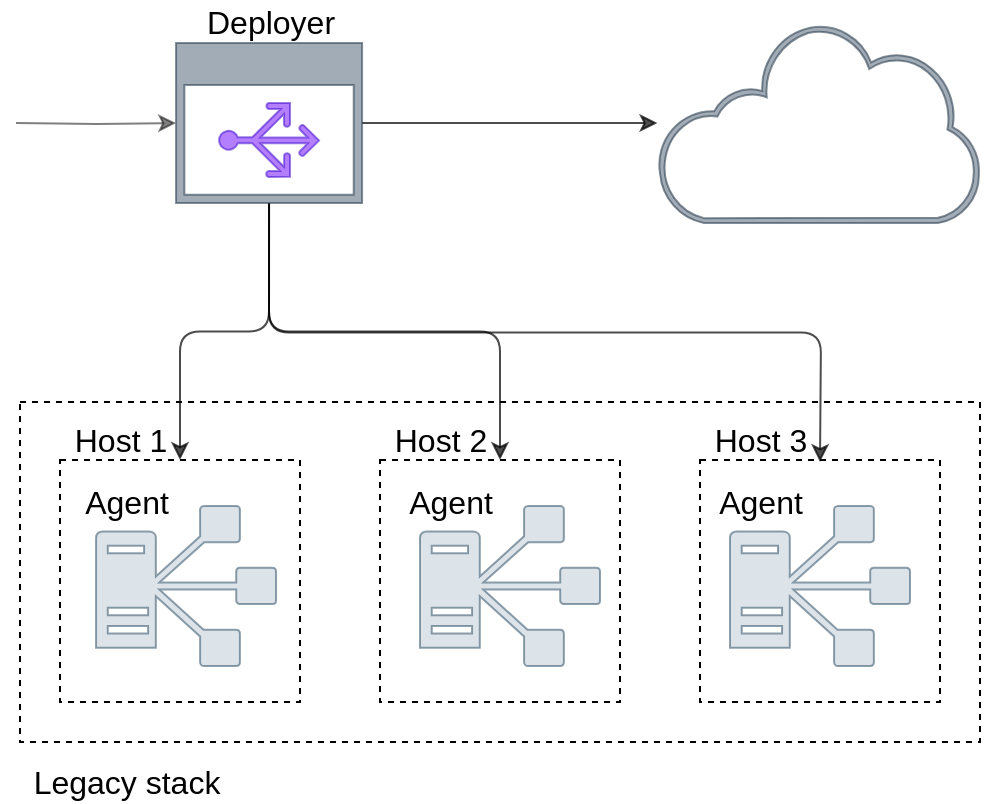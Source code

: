 <mxfile version="13.1.14" type="device"><diagram id="Ht1M8jgEwFfnCIfOTk4-" name="Page-1"><mxGraphModel dx="1422" dy="1567" grid="1" gridSize="10" guides="1" tooltips="1" connect="1" arrows="1" fold="1" page="1" pageScale="1" pageWidth="1169" pageHeight="827" math="0" shadow="0"><root><mxCell id="0"/><mxCell id="1" parent="0"/><mxCell id="UEzPUAAOIrF-is8g5C7q-155" value="" style="rounded=0;whiteSpace=wrap;html=1;dashed=1;labelBackgroundColor=#ffffff;fillColor=none;gradientColor=none;fontColor=#000000;" parent="1" vertex="1"><mxGeometry x="300" y="-300" width="480" height="170" as="geometry"/></mxCell><mxCell id="e6J9TgAJjp8wi_-IHXwH-52" value="" style="rounded=0;whiteSpace=wrap;html=1;dashed=1;labelBackgroundColor=#ffffff;fillColor=none;gradientColor=none;fontColor=#000000;" vertex="1" parent="1"><mxGeometry x="640" y="-271" width="120" height="121" as="geometry"/></mxCell><mxCell id="e6J9TgAJjp8wi_-IHXwH-41" value="" style="edgeStyle=orthogonalEdgeStyle;rounded=1;jumpSize=6;orthogonalLoop=1;jettySize=auto;html=1;startSize=6;endArrow=classic;endFill=1;endSize=6;strokeWidth=1;fontSize=16;fontColor=#000000;opacity=70;entryX=0.5;entryY=0;entryDx=0;entryDy=0;" edge="1" parent="1" source="e6J9TgAJjp8wi_-IHXwH-12" target="e6J9TgAJjp8wi_-IHXwH-67"><mxGeometry relative="1" as="geometry"><mxPoint x="355" y="-271" as="targetPoint"/></mxGeometry></mxCell><mxCell id="e6J9TgAJjp8wi_-IHXwH-43" value="" style="edgeStyle=orthogonalEdgeStyle;rounded=1;jumpSize=6;orthogonalLoop=1;jettySize=auto;html=1;startSize=6;endArrow=classic;endFill=1;endSize=6;strokeWidth=1;fontSize=16;fontColor=#000000;opacity=70;" edge="1" parent="1" source="e6J9TgAJjp8wi_-IHXwH-12" target="e6J9TgAJjp8wi_-IHXwH-20"><mxGeometry relative="1" as="geometry"><mxPoint x="523.02" y="-439.5" as="targetPoint"/></mxGeometry></mxCell><mxCell id="e6J9TgAJjp8wi_-IHXwH-47" style="edgeStyle=orthogonalEdgeStyle;rounded=1;jumpSize=6;orthogonalLoop=1;jettySize=auto;html=1;exitX=0.5;exitY=1;exitDx=0;exitDy=0;exitPerimeter=0;entryX=0.5;entryY=0;entryDx=0;entryDy=0;startSize=6;endArrow=classic;endFill=1;endSize=6;strokeWidth=1;fontSize=16;fontColor=#000000;opacity=70;" edge="1" parent="1" source="e6J9TgAJjp8wi_-IHXwH-12" target="e6J9TgAJjp8wi_-IHXwH-63"><mxGeometry relative="1" as="geometry"><mxPoint x="490" y="-265.96" as="targetPoint"/></mxGeometry></mxCell><mxCell id="e6J9TgAJjp8wi_-IHXwH-48" style="edgeStyle=orthogonalEdgeStyle;rounded=1;jumpSize=6;orthogonalLoop=1;jettySize=auto;html=1;exitX=0.5;exitY=1;exitDx=0;exitDy=0;exitPerimeter=0;startSize=6;endArrow=classic;endFill=1;endSize=6;strokeWidth=1;fontSize=16;fontColor=#000000;opacity=70;" edge="1" parent="1" source="e6J9TgAJjp8wi_-IHXwH-12"><mxGeometry relative="1" as="geometry"><mxPoint x="700" y="-270" as="targetPoint"/></mxGeometry></mxCell><mxCell id="e6J9TgAJjp8wi_-IHXwH-12" value="Deployer" style="aspect=fixed;pointerEvents=1;shadow=0;dashed=0;labelPosition=center;verticalLabelPosition=top;verticalAlign=bottom;align=center;shape=mxgraph.mscae.enterprise.application_blank;labelBackgroundColor=none;fontSize=16;opacity=60;fillColor=#647687;strokeColor=#314354;fontColor=#000000;html=1;spacingBottom=-1;horizontal=1;" vertex="1" parent="1"><mxGeometry x="378.02" y="-479.5" width="93.02" height="80" as="geometry"/></mxCell><mxCell id="e6J9TgAJjp8wi_-IHXwH-11" value="" style="aspect=fixed;pointerEvents=1;shadow=0;dashed=0;html=1;labelPosition=center;verticalLabelPosition=bottom;verticalAlign=top;align=center;shape=mxgraph.azure.load_balancer_generic;labelBackgroundColor=none;fontSize=16;opacity=50;direction=north;fillColor=#6a00ff;strokeColor=#3700CC;fontColor=#000000;" vertex="1" parent="1"><mxGeometry x="399.53" y="-449.5" width="50" height="37" as="geometry"/></mxCell><mxCell id="e6J9TgAJjp8wi_-IHXwH-33" value="" style="edgeStyle=orthogonalEdgeStyle;rounded=0;orthogonalLoop=1;jettySize=auto;html=1;endArrow=classic;endFill=1;fontSize=16;fontColor=#000000;opacity=50;" edge="1" parent="1" target="e6J9TgAJjp8wi_-IHXwH-12"><mxGeometry relative="1" as="geometry"><mxPoint x="298.02" y="-439.5" as="sourcePoint"/></mxGeometry></mxCell><mxCell id="e6J9TgAJjp8wi_-IHXwH-20" value="" style="aspect=fixed;pointerEvents=1;shadow=0;dashed=0;html=1;labelPosition=center;verticalLabelPosition=bottom;verticalAlign=top;align=center;shape=mxgraph.mscae.enterprise.internet_hollow;labelBackgroundColor=none;fontSize=16;opacity=60;fillColor=#647687;strokeColor=#314354;fontColor=#000000;" vertex="1" parent="1"><mxGeometry x="618.71" y="-489.5" width="161.29" height="100" as="geometry"/></mxCell><mxCell id="e6J9TgAJjp8wi_-IHXwH-46" value="" style="pointerEvents=1;shadow=0;dashed=0;html=1;labelPosition=center;verticalLabelPosition=bottom;verticalAlign=top;align=center;shape=mxgraph.mscae.oms.dependency_monitor;labelBackgroundColor=none;fontSize=16;opacity=50;fillColor=#bac8d3;strokeColor=#23445d;fontColor=#000000;" vertex="1" parent="1"><mxGeometry x="655" y="-248" width="90" height="80" as="geometry"/></mxCell><mxCell id="e6J9TgAJjp8wi_-IHXwH-54" value="Legacy stack" style="text;html=1;align=center;verticalAlign=middle;resizable=0;points=[];autosize=1;fontSize=16;fontColor=#000000;" vertex="1" parent="1"><mxGeometry x="298.02" y="-120" width="110" height="20" as="geometry"/></mxCell><mxCell id="e6J9TgAJjp8wi_-IHXwH-56" value="Host 3" style="text;html=1;align=center;verticalAlign=middle;resizable=0;points=[];autosize=1;fontSize=16;fontColor=#000000;" vertex="1" parent="1"><mxGeometry x="640" y="-291" width="60" height="20" as="geometry"/></mxCell><mxCell id="e6J9TgAJjp8wi_-IHXwH-58" value="Agent" style="text;html=1;align=center;verticalAlign=middle;resizable=0;points=[];autosize=1;fontSize=16;fontColor=#000000;" vertex="1" parent="1"><mxGeometry x="640" y="-260" width="60" height="20" as="geometry"/></mxCell><mxCell id="e6J9TgAJjp8wi_-IHXwH-63" value="" style="rounded=0;whiteSpace=wrap;html=1;dashed=1;labelBackgroundColor=#ffffff;fillColor=none;gradientColor=none;fontColor=#000000;" vertex="1" parent="1"><mxGeometry x="480" y="-271" width="120" height="121" as="geometry"/></mxCell><mxCell id="e6J9TgAJjp8wi_-IHXwH-64" value="" style="pointerEvents=1;shadow=0;dashed=0;html=1;strokeColor=#23445d;labelPosition=center;verticalLabelPosition=bottom;verticalAlign=top;align=center;fillColor=#bac8d3;shape=mxgraph.mscae.oms.dependency_monitor;labelBackgroundColor=none;fontSize=16;opacity=50;fontColor=#000000;" vertex="1" parent="1"><mxGeometry x="500" y="-248" width="90" height="80" as="geometry"/></mxCell><mxCell id="e6J9TgAJjp8wi_-IHXwH-65" value="Host 2" style="text;html=1;align=center;verticalAlign=middle;resizable=0;points=[];autosize=1;fontSize=16;fontColor=#000000;" vertex="1" parent="1"><mxGeometry x="480" y="-291" width="60" height="20" as="geometry"/></mxCell><mxCell id="e6J9TgAJjp8wi_-IHXwH-66" value="Agent" style="text;html=1;align=center;verticalAlign=middle;resizable=0;points=[];autosize=1;fontSize=16;fontColor=#000000;" vertex="1" parent="1"><mxGeometry x="485" y="-260" width="60" height="20" as="geometry"/></mxCell><mxCell id="e6J9TgAJjp8wi_-IHXwH-67" value="" style="rounded=0;whiteSpace=wrap;html=1;dashed=1;labelBackgroundColor=#ffffff;fillColor=none;gradientColor=none;fontColor=#000000;" vertex="1" parent="1"><mxGeometry x="320" y="-271" width="120" height="121" as="geometry"/></mxCell><mxCell id="e6J9TgAJjp8wi_-IHXwH-68" value="" style="pointerEvents=1;shadow=0;dashed=0;html=1;strokeColor=#23445d;labelPosition=center;verticalLabelPosition=bottom;verticalAlign=top;align=center;fillColor=#bac8d3;shape=mxgraph.mscae.oms.dependency_monitor;labelBackgroundColor=none;fontSize=16;opacity=50;fontColor=#000000;" vertex="1" parent="1"><mxGeometry x="338.02" y="-248" width="90" height="80" as="geometry"/></mxCell><mxCell id="e6J9TgAJjp8wi_-IHXwH-69" value="Host 1" style="text;html=1;align=center;verticalAlign=middle;resizable=0;points=[];autosize=1;fontSize=16;fontColor=#000000;" vertex="1" parent="1"><mxGeometry x="320" y="-291" width="60" height="20" as="geometry"/></mxCell><mxCell id="e6J9TgAJjp8wi_-IHXwH-70" value="Agent" style="text;html=1;align=center;verticalAlign=middle;resizable=0;points=[];autosize=1;fontSize=16;fontColor=#000000;" vertex="1" parent="1"><mxGeometry x="323.02" y="-260" width="60" height="20" as="geometry"/></mxCell></root></mxGraphModel></diagram></mxfile>